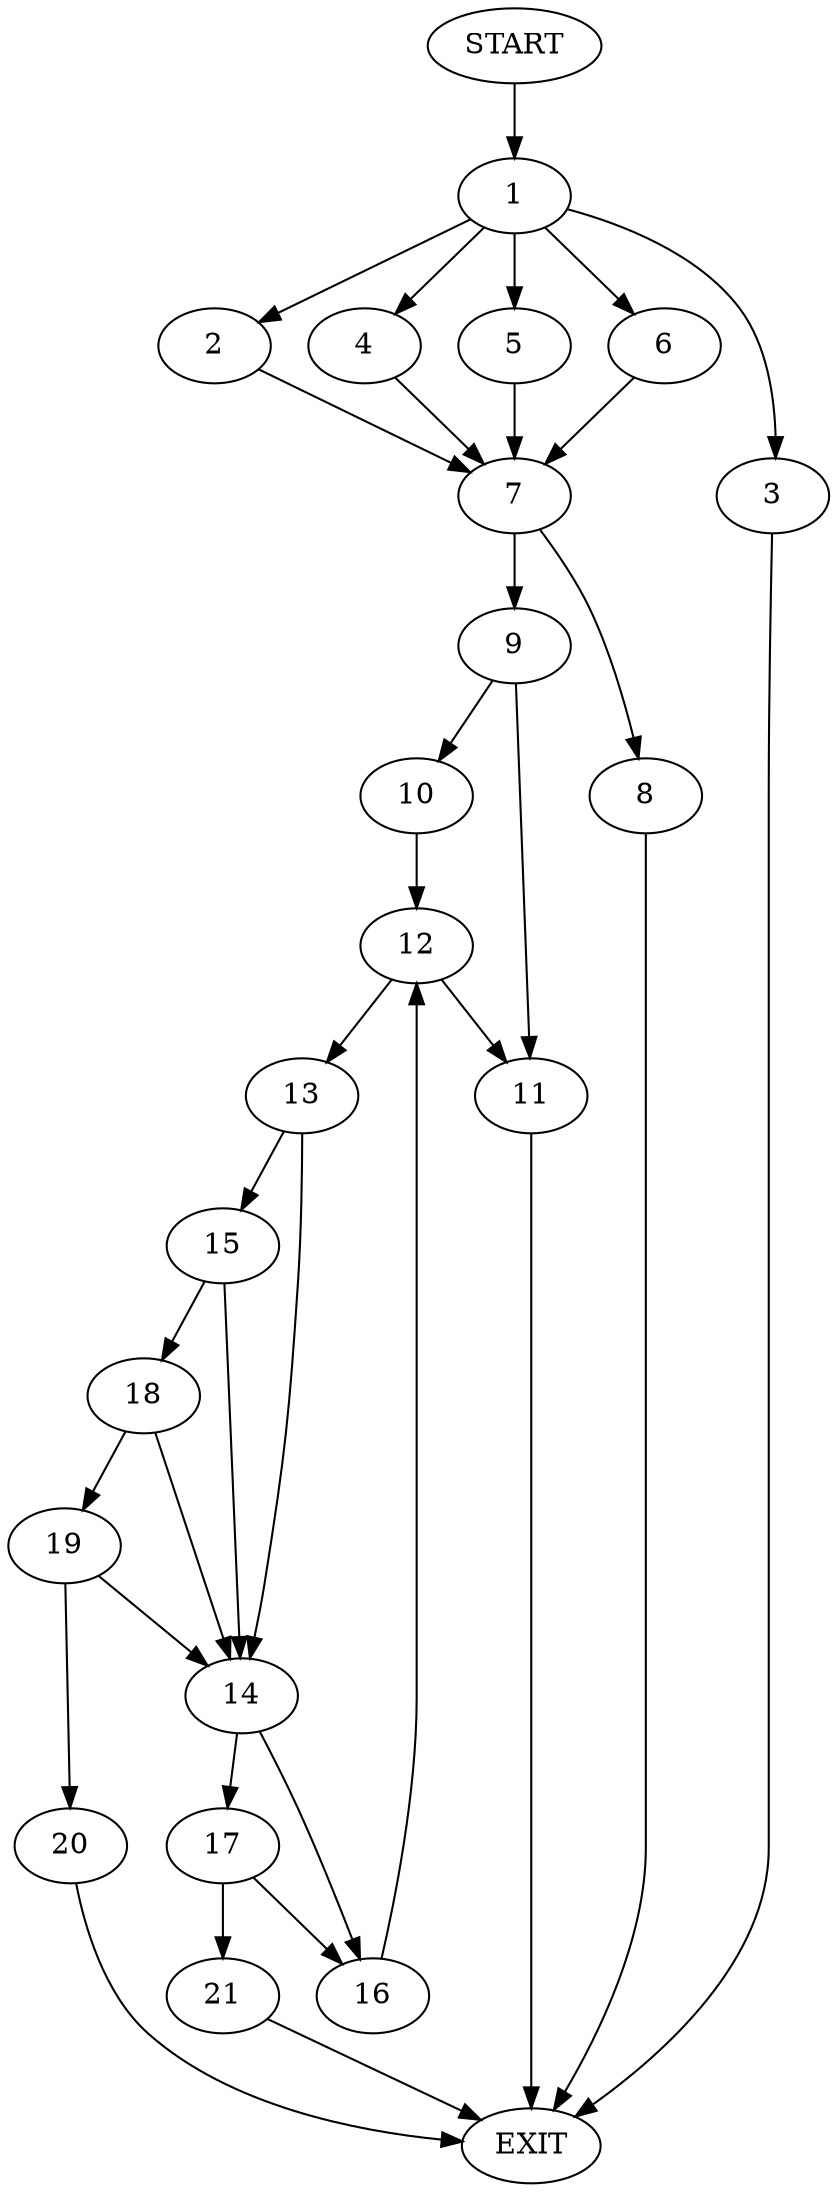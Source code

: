 digraph {
0 [label="START"]
22 [label="EXIT"]
0 -> 1
1 -> 2
1 -> 3
1 -> 4
1 -> 5
1 -> 6
5 -> 7
3 -> 22
2 -> 7
4 -> 7
6 -> 7
7 -> 8
7 -> 9
8 -> 22
9 -> 10
9 -> 11
11 -> 22
10 -> 12
12 -> 13
12 -> 11
13 -> 14
13 -> 15
14 -> 16
14 -> 17
15 -> 18
15 -> 14
18 -> 14
18 -> 19
19 -> 20
19 -> 14
20 -> 22
17 -> 16
17 -> 21
16 -> 12
21 -> 22
}
